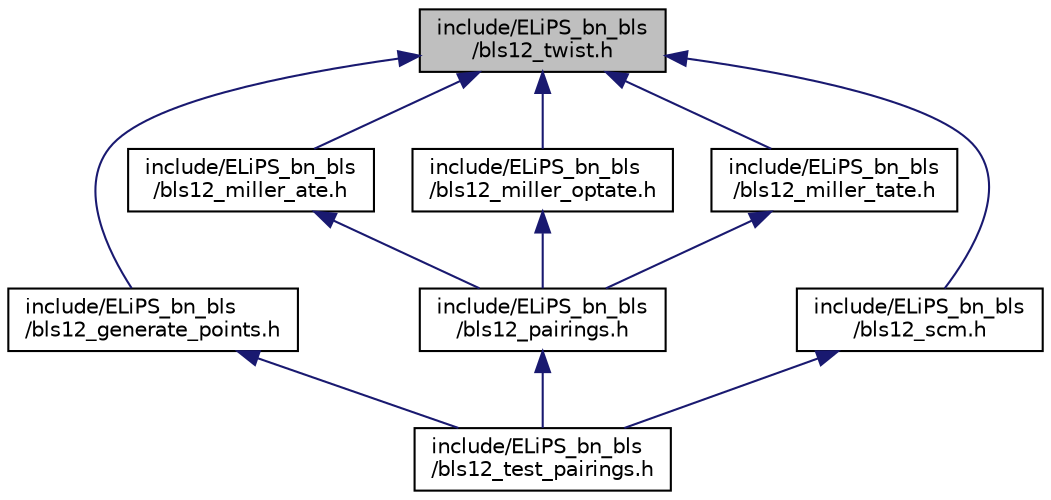 digraph "include/ELiPS_bn_bls/bls12_twist.h"
{
  edge [fontname="Helvetica",fontsize="10",labelfontname="Helvetica",labelfontsize="10"];
  node [fontname="Helvetica",fontsize="10",shape=record];
  Node21 [label="include/ELiPS_bn_bls\l/bls12_twist.h",height=0.2,width=0.4,color="black", fillcolor="grey75", style="filled", fontcolor="black"];
  Node21 -> Node22 [dir="back",color="midnightblue",fontsize="10",style="solid",fontname="Helvetica"];
  Node22 [label="include/ELiPS_bn_bls\l/bls12_generate_points.h",height=0.2,width=0.4,color="black", fillcolor="white", style="filled",URL="$bls12__generate__points_8h.html"];
  Node22 -> Node23 [dir="back",color="midnightblue",fontsize="10",style="solid",fontname="Helvetica"];
  Node23 [label="include/ELiPS_bn_bls\l/bls12_test_pairings.h",height=0.2,width=0.4,color="black", fillcolor="white", style="filled",URL="$bls12__test__pairings_8h.html"];
  Node21 -> Node24 [dir="back",color="midnightblue",fontsize="10",style="solid",fontname="Helvetica"];
  Node24 [label="include/ELiPS_bn_bls\l/bls12_miller_ate.h",height=0.2,width=0.4,color="black", fillcolor="white", style="filled",URL="$bls12__miller__ate_8h.html"];
  Node24 -> Node25 [dir="back",color="midnightblue",fontsize="10",style="solid",fontname="Helvetica"];
  Node25 [label="include/ELiPS_bn_bls\l/bls12_pairings.h",height=0.2,width=0.4,color="black", fillcolor="white", style="filled",URL="$bls12__pairings_8h.html"];
  Node25 -> Node23 [dir="back",color="midnightblue",fontsize="10",style="solid",fontname="Helvetica"];
  Node21 -> Node26 [dir="back",color="midnightblue",fontsize="10",style="solid",fontname="Helvetica"];
  Node26 [label="include/ELiPS_bn_bls\l/bls12_miller_optate.h",height=0.2,width=0.4,color="black", fillcolor="white", style="filled",URL="$bls12__miller__optate_8h.html"];
  Node26 -> Node25 [dir="back",color="midnightblue",fontsize="10",style="solid",fontname="Helvetica"];
  Node21 -> Node27 [dir="back",color="midnightblue",fontsize="10",style="solid",fontname="Helvetica"];
  Node27 [label="include/ELiPS_bn_bls\l/bls12_miller_tate.h",height=0.2,width=0.4,color="black", fillcolor="white", style="filled",URL="$bls12__miller__tate_8h.html"];
  Node27 -> Node25 [dir="back",color="midnightblue",fontsize="10",style="solid",fontname="Helvetica"];
  Node21 -> Node28 [dir="back",color="midnightblue",fontsize="10",style="solid",fontname="Helvetica"];
  Node28 [label="include/ELiPS_bn_bls\l/bls12_scm.h",height=0.2,width=0.4,color="black", fillcolor="white", style="filled",URL="$bls12__scm_8h.html"];
  Node28 -> Node23 [dir="back",color="midnightblue",fontsize="10",style="solid",fontname="Helvetica"];
}
